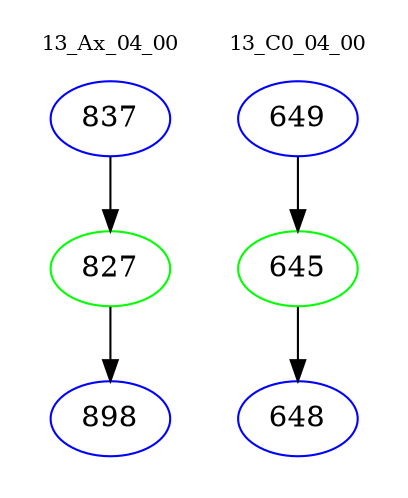 digraph{
subgraph cluster_0 {
color = white
label = "13_Ax_04_00";
fontsize=10;
T0_837 [label="837", color="blue"]
T0_837 -> T0_827 [color="black"]
T0_827 [label="827", color="green"]
T0_827 -> T0_898 [color="black"]
T0_898 [label="898", color="blue"]
}
subgraph cluster_1 {
color = white
label = "13_C0_04_00";
fontsize=10;
T1_649 [label="649", color="blue"]
T1_649 -> T1_645 [color="black"]
T1_645 [label="645", color="green"]
T1_645 -> T1_648 [color="black"]
T1_648 [label="648", color="blue"]
}
}
